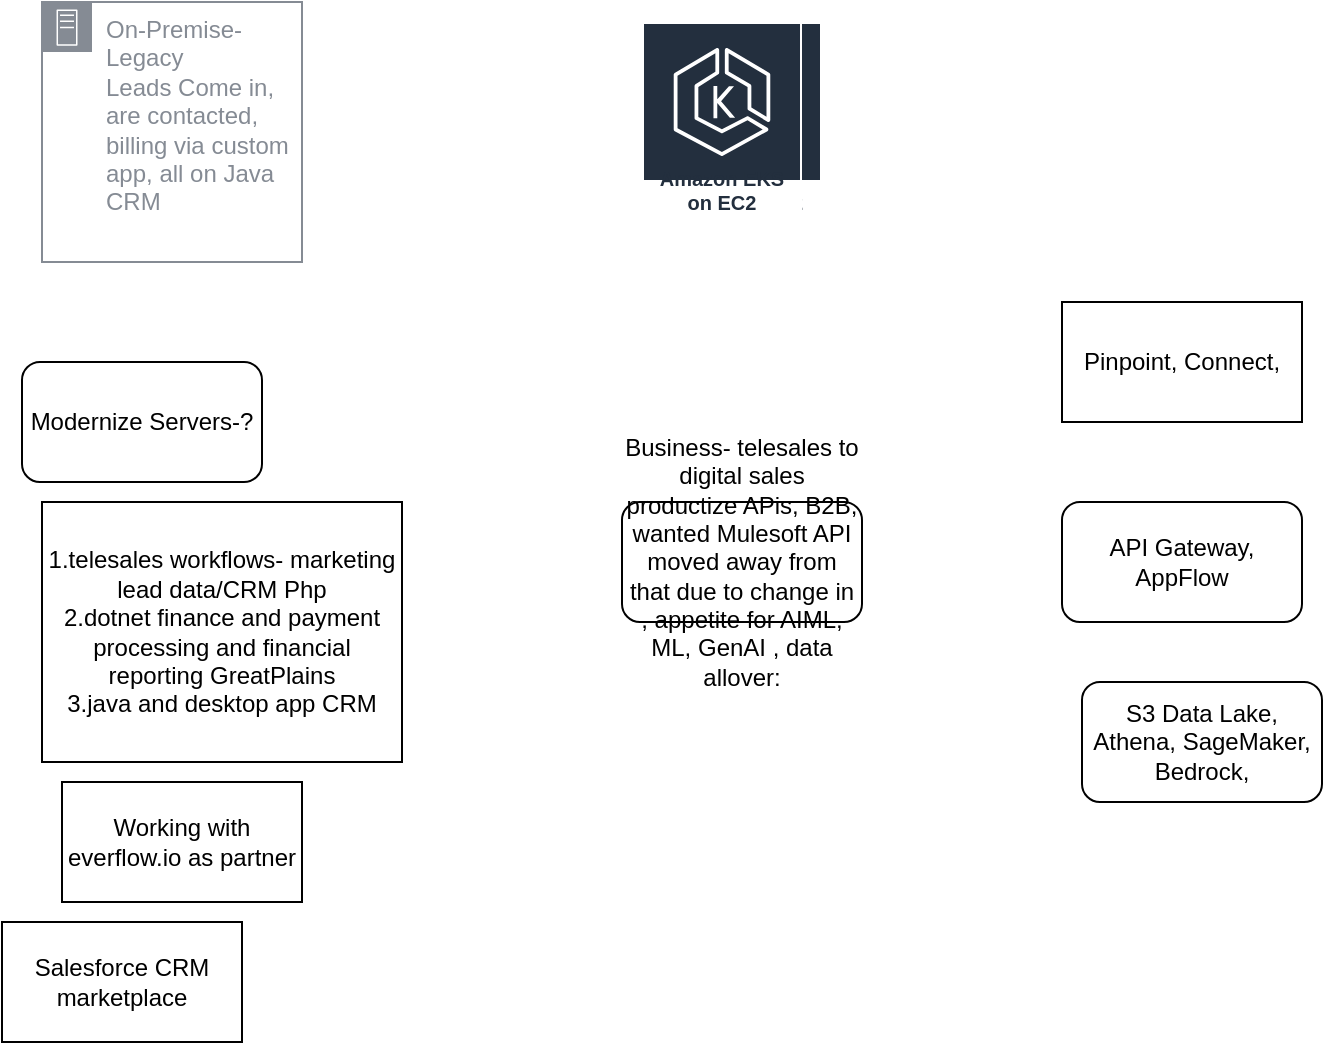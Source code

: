 <mxfile version="23.1.3" type="github">
  <diagram name="Page-1" id="igm-xTlKHYJiB2UXf1PZ">
    <mxGraphModel dx="1434" dy="746" grid="1" gridSize="10" guides="1" tooltips="1" connect="1" arrows="1" fold="1" page="1" pageScale="1" pageWidth="850" pageHeight="1100" math="0" shadow="0">
      <root>
        <mxCell id="0" />
        <mxCell id="1" parent="0" />
        <mxCell id="IS6DVIYhrCRW7QBuljSE-1" value="Amazon EC2" style="sketch=0;outlineConnect=0;fontColor=#232F3E;gradientColor=none;strokeColor=#ffffff;fillColor=#232F3E;dashed=0;verticalLabelPosition=middle;verticalAlign=bottom;align=center;html=1;whiteSpace=wrap;fontSize=10;fontStyle=1;spacing=3;shape=mxgraph.aws4.productIcon;prIcon=mxgraph.aws4.ec2;" parent="1" vertex="1">
          <mxGeometry x="380" y="110" width="80" height="100" as="geometry" />
        </mxCell>
        <mxCell id="IS6DVIYhrCRW7QBuljSE-2" value="Amazon EKS on EC2" style="sketch=0;outlineConnect=0;fontColor=#232F3E;gradientColor=none;strokeColor=#ffffff;fillColor=#232F3E;dashed=0;verticalLabelPosition=middle;verticalAlign=bottom;align=center;html=1;whiteSpace=wrap;fontSize=10;fontStyle=1;spacing=3;shape=mxgraph.aws4.productIcon;prIcon=mxgraph.aws4.eks;" parent="1" vertex="1">
          <mxGeometry x="370" y="110" width="80" height="100" as="geometry" />
        </mxCell>
        <mxCell id="IS6DVIYhrCRW7QBuljSE-3" value="&lt;div&gt;On-Premise- Legacy&lt;/div&gt;&lt;div&gt;Leads Come in, are contacted, billing via custom app, all on Java CRM&lt;br&gt;&lt;/div&gt;" style="sketch=0;outlineConnect=0;gradientColor=none;html=1;whiteSpace=wrap;fontSize=12;fontStyle=0;shape=mxgraph.aws4.group;grIcon=mxgraph.aws4.group_on_premise;strokeColor=#858B94;fillColor=none;verticalAlign=top;align=left;spacingLeft=30;fontColor=#858B94;dashed=0;" parent="1" vertex="1">
          <mxGeometry x="70" y="100" width="130" height="130" as="geometry" />
        </mxCell>
        <mxCell id="IS6DVIYhrCRW7QBuljSE-4" value="Modernize Servers-?" style="rounded=1;whiteSpace=wrap;html=1;" parent="1" vertex="1">
          <mxGeometry x="60" y="280" width="120" height="60" as="geometry" />
        </mxCell>
        <mxCell id="IS6DVIYhrCRW7QBuljSE-5" value="&lt;div&gt;Business- telesales to digital sales&lt;/div&gt;&lt;div&gt;productize APis, B2B, wanted Mulesoft API moved away from that due to change in , appetite for AIML, ML, GenAI , data allover:&lt;br&gt;&lt;/div&gt;" style="rounded=1;whiteSpace=wrap;html=1;" parent="1" vertex="1">
          <mxGeometry x="360" y="350" width="120" height="60" as="geometry" />
        </mxCell>
        <mxCell id="IS6DVIYhrCRW7QBuljSE-6" value="S3 Data Lake, Athena, SageMaker, Bedrock, " style="rounded=1;whiteSpace=wrap;html=1;" parent="1" vertex="1">
          <mxGeometry x="590" y="440" width="120" height="60" as="geometry" />
        </mxCell>
        <mxCell id="IS6DVIYhrCRW7QBuljSE-7" value="&lt;div&gt;1.telesales workflows- marketing lead data/CRM Php&lt;/div&gt;&lt;div&gt;2.dotnet finance and payment processing and financial reporting GreatPlains&lt;br&gt;&lt;/div&gt;&lt;div&gt;3.java and desktop app CRM&lt;br&gt;&lt;/div&gt;" style="rounded=0;whiteSpace=wrap;html=1;" parent="1" vertex="1">
          <mxGeometry x="70" y="350" width="180" height="130" as="geometry" />
        </mxCell>
        <mxCell id="IS6DVIYhrCRW7QBuljSE-8" value="Working with everflow.io as partner " style="whiteSpace=wrap;html=1;" parent="1" vertex="1">
          <mxGeometry x="80" y="490" width="120" height="60" as="geometry" />
        </mxCell>
        <mxCell id="IS6DVIYhrCRW7QBuljSE-9" value="API Gateway, AppFlow" style="rounded=1;whiteSpace=wrap;html=1;" parent="1" vertex="1">
          <mxGeometry x="580" y="350" width="120" height="60" as="geometry" />
        </mxCell>
        <mxCell id="IS6DVIYhrCRW7QBuljSE-10" value="Salesforce CRM marketplace" style="whiteSpace=wrap;html=1;" parent="1" vertex="1">
          <mxGeometry x="50" y="560" width="120" height="60" as="geometry" />
        </mxCell>
        <mxCell id="IS6DVIYhrCRW7QBuljSE-11" value="Pinpoint, Connect, " style="whiteSpace=wrap;html=1;" parent="1" vertex="1">
          <mxGeometry x="580" y="250" width="120" height="60" as="geometry" />
        </mxCell>
      </root>
    </mxGraphModel>
  </diagram>
</mxfile>
